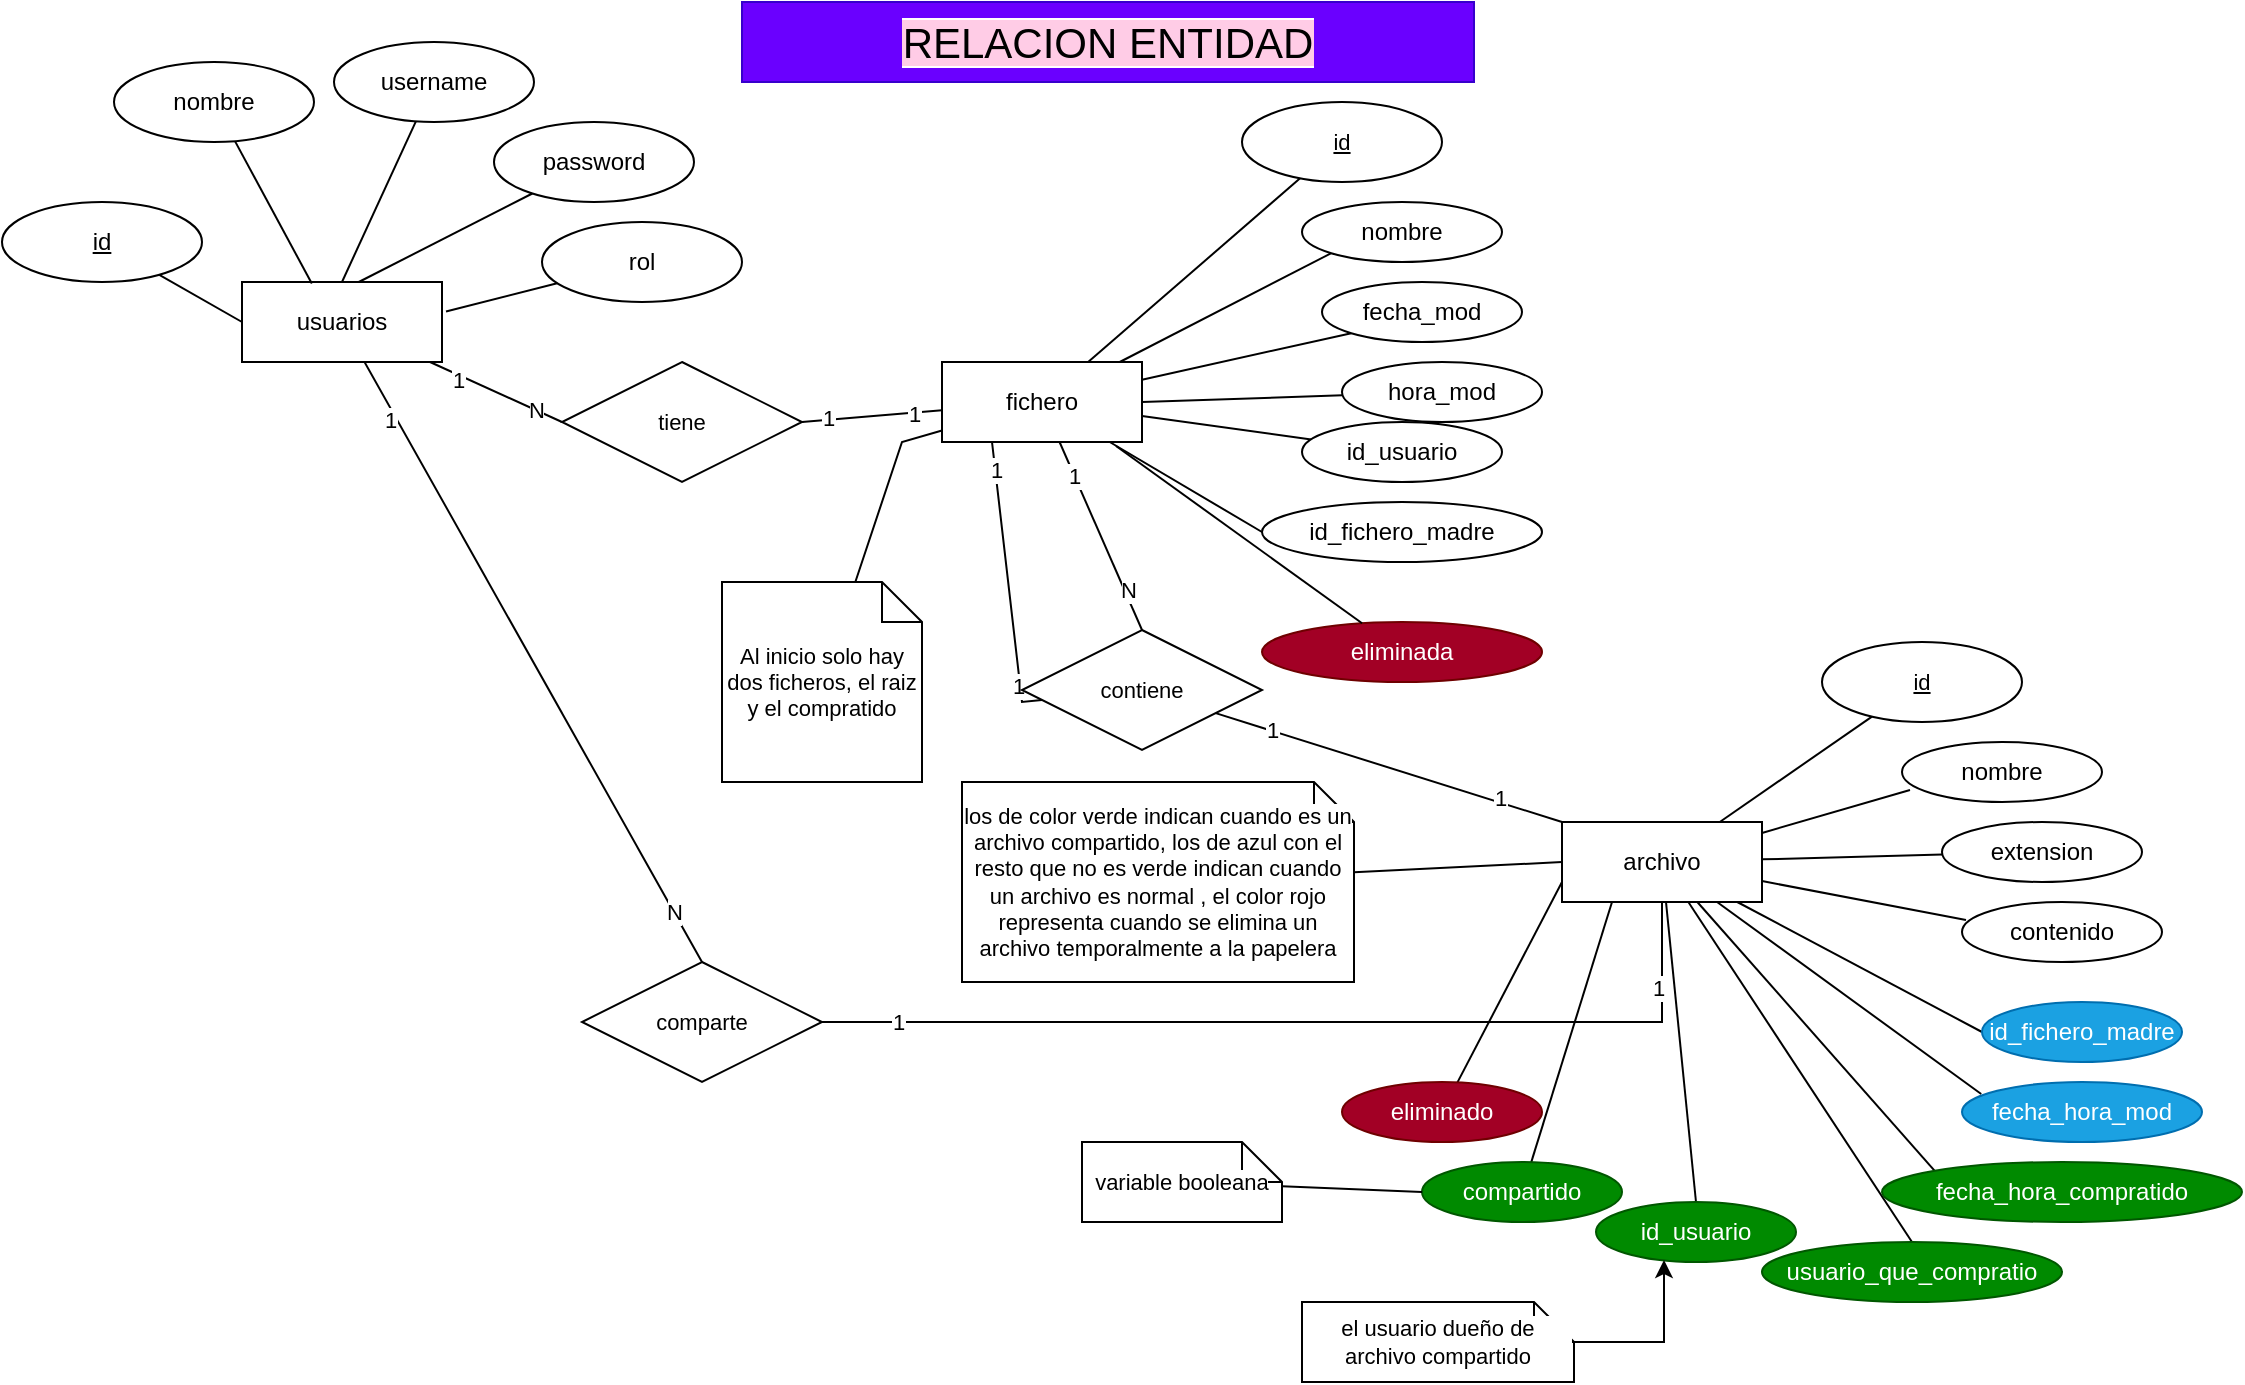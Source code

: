 <mxfile version="24.7.17">
  <diagram name="Página-1" id="OdMJWLsBd-fgAZnFYy_8">
    <mxGraphModel dx="880" dy="528" grid="1" gridSize="10" guides="1" tooltips="1" connect="1" arrows="1" fold="1" page="1" pageScale="1" pageWidth="1169" pageHeight="827" math="0" shadow="0">
      <root>
        <mxCell id="0" />
        <mxCell id="1" parent="0" />
        <mxCell id="4aN5ZkUHvWKxV1pP1XYh-63" style="edgeStyle=none;shape=connector;rounded=0;orthogonalLoop=1;jettySize=auto;html=1;entryX=0;entryY=0.5;entryDx=0;entryDy=0;strokeColor=default;align=center;verticalAlign=middle;fontFamily=Helvetica;fontSize=11;fontColor=default;labelBackgroundColor=default;endArrow=none;endFill=0;" parent="1" source="4aN5ZkUHvWKxV1pP1XYh-1" target="4aN5ZkUHvWKxV1pP1XYh-62" edge="1">
          <mxGeometry relative="1" as="geometry" />
        </mxCell>
        <mxCell id="4aN5ZkUHvWKxV1pP1XYh-65" value="1" style="edgeLabel;html=1;align=center;verticalAlign=middle;resizable=0;points=[];fontFamily=Helvetica;fontSize=11;fontColor=default;labelBackgroundColor=default;" parent="4aN5ZkUHvWKxV1pP1XYh-63" vertex="1" connectable="0">
          <mxGeometry x="-0.591" y="-3" relative="1" as="geometry">
            <mxPoint x="1" as="offset" />
          </mxGeometry>
        </mxCell>
        <mxCell id="4aN5ZkUHvWKxV1pP1XYh-66" value="N" style="edgeLabel;html=1;align=center;verticalAlign=middle;resizable=0;points=[];fontFamily=Helvetica;fontSize=11;fontColor=default;labelBackgroundColor=default;" parent="4aN5ZkUHvWKxV1pP1XYh-63" vertex="1" connectable="0">
          <mxGeometry x="0.604" y="1" relative="1" as="geometry">
            <mxPoint y="1" as="offset" />
          </mxGeometry>
        </mxCell>
        <mxCell id="4aN5ZkUHvWKxV1pP1XYh-77" style="edgeStyle=none;shape=connector;rounded=0;orthogonalLoop=1;jettySize=auto;html=1;entryX=0.5;entryY=0;entryDx=0;entryDy=0;strokeColor=default;align=center;verticalAlign=middle;fontFamily=Helvetica;fontSize=11;fontColor=default;labelBackgroundColor=default;endArrow=none;endFill=0;" parent="1" source="4aN5ZkUHvWKxV1pP1XYh-1" target="4aN5ZkUHvWKxV1pP1XYh-76" edge="1">
          <mxGeometry relative="1" as="geometry" />
        </mxCell>
        <mxCell id="4aN5ZkUHvWKxV1pP1XYh-79" value="1" style="edgeLabel;html=1;align=center;verticalAlign=middle;resizable=0;points=[];fontFamily=Helvetica;fontSize=11;fontColor=default;labelBackgroundColor=default;" parent="4aN5ZkUHvWKxV1pP1XYh-77" vertex="1" connectable="0">
          <mxGeometry x="-0.816" y="-3" relative="1" as="geometry">
            <mxPoint as="offset" />
          </mxGeometry>
        </mxCell>
        <mxCell id="4aN5ZkUHvWKxV1pP1XYh-80" value="N" style="edgeLabel;html=1;align=center;verticalAlign=middle;resizable=0;points=[];fontFamily=Helvetica;fontSize=11;fontColor=default;labelBackgroundColor=default;" parent="4aN5ZkUHvWKxV1pP1XYh-77" vertex="1" connectable="0">
          <mxGeometry x="0.834" relative="1" as="geometry">
            <mxPoint as="offset" />
          </mxGeometry>
        </mxCell>
        <mxCell id="4aN5ZkUHvWKxV1pP1XYh-1" value="usuarios" style="whiteSpace=wrap;html=1;align=center;" parent="1" vertex="1">
          <mxGeometry x="144" y="180" width="100" height="40" as="geometry" />
        </mxCell>
        <mxCell id="4aN5ZkUHvWKxV1pP1XYh-2" value="nombre" style="ellipse;whiteSpace=wrap;html=1;align=center;" parent="1" vertex="1">
          <mxGeometry x="80" y="70" width="100" height="40" as="geometry" />
        </mxCell>
        <mxCell id="4aN5ZkUHvWKxV1pP1XYh-6" style="rounded=0;orthogonalLoop=1;jettySize=auto;html=1;entryX=0;entryY=0.5;entryDx=0;entryDy=0;endArrow=none;endFill=0;" parent="1" source="4aN5ZkUHvWKxV1pP1XYh-3" target="4aN5ZkUHvWKxV1pP1XYh-1" edge="1">
          <mxGeometry relative="1" as="geometry" />
        </mxCell>
        <mxCell id="4aN5ZkUHvWKxV1pP1XYh-3" value="id" style="ellipse;whiteSpace=wrap;html=1;align=center;fontStyle=4;" parent="1" vertex="1">
          <mxGeometry x="24" y="140" width="100" height="40" as="geometry" />
        </mxCell>
        <mxCell id="4aN5ZkUHvWKxV1pP1XYh-4" value="password" style="ellipse;whiteSpace=wrap;html=1;align=center;" parent="1" vertex="1">
          <mxGeometry x="270" y="100" width="100" height="40" as="geometry" />
        </mxCell>
        <mxCell id="4aN5ZkUHvWKxV1pP1XYh-5" value="rol" style="ellipse;whiteSpace=wrap;html=1;align=center;" parent="1" vertex="1">
          <mxGeometry x="294" y="150" width="100" height="40" as="geometry" />
        </mxCell>
        <mxCell id="4aN5ZkUHvWKxV1pP1XYh-7" style="edgeStyle=none;shape=connector;rounded=0;orthogonalLoop=1;jettySize=auto;html=1;entryX=0.349;entryY=0.019;entryDx=0;entryDy=0;entryPerimeter=0;strokeColor=default;align=center;verticalAlign=middle;fontFamily=Helvetica;fontSize=11;fontColor=default;labelBackgroundColor=default;endArrow=none;endFill=0;" parent="1" source="4aN5ZkUHvWKxV1pP1XYh-2" target="4aN5ZkUHvWKxV1pP1XYh-1" edge="1">
          <mxGeometry relative="1" as="geometry" />
        </mxCell>
        <mxCell id="4aN5ZkUHvWKxV1pP1XYh-8" style="edgeStyle=none;shape=connector;rounded=0;orthogonalLoop=1;jettySize=auto;html=1;entryX=0.584;entryY=0;entryDx=0;entryDy=0;entryPerimeter=0;strokeColor=default;align=center;verticalAlign=middle;fontFamily=Helvetica;fontSize=11;fontColor=default;labelBackgroundColor=default;endArrow=none;endFill=0;" parent="1" source="4aN5ZkUHvWKxV1pP1XYh-4" target="4aN5ZkUHvWKxV1pP1XYh-1" edge="1">
          <mxGeometry relative="1" as="geometry" />
        </mxCell>
        <mxCell id="4aN5ZkUHvWKxV1pP1XYh-9" style="edgeStyle=none;shape=connector;rounded=0;orthogonalLoop=1;jettySize=auto;html=1;entryX=1.02;entryY=0.368;entryDx=0;entryDy=0;entryPerimeter=0;strokeColor=default;align=center;verticalAlign=middle;fontFamily=Helvetica;fontSize=11;fontColor=default;labelBackgroundColor=default;endArrow=none;endFill=0;" parent="1" source="4aN5ZkUHvWKxV1pP1XYh-5" target="4aN5ZkUHvWKxV1pP1XYh-1" edge="1">
          <mxGeometry relative="1" as="geometry" />
        </mxCell>
        <mxCell id="4aN5ZkUHvWKxV1pP1XYh-14" style="edgeStyle=none;shape=connector;rounded=0;orthogonalLoop=1;jettySize=auto;html=1;strokeColor=default;align=center;verticalAlign=middle;fontFamily=Helvetica;fontSize=11;fontColor=default;labelBackgroundColor=default;endArrow=none;endFill=0;" parent="1" source="4aN5ZkUHvWKxV1pP1XYh-10" target="4aN5ZkUHvWKxV1pP1XYh-11" edge="1">
          <mxGeometry relative="1" as="geometry" />
        </mxCell>
        <mxCell id="4aN5ZkUHvWKxV1pP1XYh-15" style="edgeStyle=none;shape=connector;rounded=0;orthogonalLoop=1;jettySize=auto;html=1;entryX=0;entryY=1;entryDx=0;entryDy=0;strokeColor=default;align=center;verticalAlign=middle;fontFamily=Helvetica;fontSize=11;fontColor=default;labelBackgroundColor=default;endArrow=none;endFill=0;" parent="1" source="4aN5ZkUHvWKxV1pP1XYh-10" target="4aN5ZkUHvWKxV1pP1XYh-12" edge="1">
          <mxGeometry relative="1" as="geometry" />
        </mxCell>
        <mxCell id="4aN5ZkUHvWKxV1pP1XYh-16" style="edgeStyle=none;shape=connector;rounded=0;orthogonalLoop=1;jettySize=auto;html=1;entryX=0;entryY=1;entryDx=0;entryDy=0;strokeColor=default;align=center;verticalAlign=middle;fontFamily=Helvetica;fontSize=11;fontColor=default;labelBackgroundColor=default;endArrow=none;endFill=0;" parent="1" source="4aN5ZkUHvWKxV1pP1XYh-10" target="4aN5ZkUHvWKxV1pP1XYh-13" edge="1">
          <mxGeometry relative="1" as="geometry" />
        </mxCell>
        <mxCell id="4aN5ZkUHvWKxV1pP1XYh-19" style="edgeStyle=none;shape=connector;rounded=0;orthogonalLoop=1;jettySize=auto;html=1;strokeColor=default;align=center;verticalAlign=middle;fontFamily=Helvetica;fontSize=11;fontColor=default;labelBackgroundColor=default;endArrow=none;endFill=0;" parent="1" source="4aN5ZkUHvWKxV1pP1XYh-10" target="4aN5ZkUHvWKxV1pP1XYh-18" edge="1">
          <mxGeometry relative="1" as="geometry" />
        </mxCell>
        <mxCell id="4aN5ZkUHvWKxV1pP1XYh-53" style="edgeStyle=none;shape=connector;rounded=0;orthogonalLoop=1;jettySize=auto;html=1;entryX=0;entryY=0.5;entryDx=0;entryDy=0;strokeColor=default;align=center;verticalAlign=middle;fontFamily=Helvetica;fontSize=11;fontColor=default;labelBackgroundColor=default;endArrow=none;endFill=0;" parent="1" source="4aN5ZkUHvWKxV1pP1XYh-10" target="4aN5ZkUHvWKxV1pP1XYh-52" edge="1">
          <mxGeometry relative="1" as="geometry" />
        </mxCell>
        <mxCell id="4aN5ZkUHvWKxV1pP1XYh-64" style="edgeStyle=none;shape=connector;rounded=0;orthogonalLoop=1;jettySize=auto;html=1;entryX=1;entryY=0.5;entryDx=0;entryDy=0;strokeColor=default;align=center;verticalAlign=middle;fontFamily=Helvetica;fontSize=11;fontColor=default;labelBackgroundColor=default;endArrow=none;endFill=0;" parent="1" source="4aN5ZkUHvWKxV1pP1XYh-10" target="4aN5ZkUHvWKxV1pP1XYh-62" edge="1">
          <mxGeometry relative="1" as="geometry" />
        </mxCell>
        <mxCell id="4aN5ZkUHvWKxV1pP1XYh-67" value="1" style="edgeLabel;html=1;align=center;verticalAlign=middle;resizable=0;points=[];fontFamily=Helvetica;fontSize=11;fontColor=default;labelBackgroundColor=default;" parent="4aN5ZkUHvWKxV1pP1XYh-64" vertex="1" connectable="0">
          <mxGeometry x="-0.602" relative="1" as="geometry">
            <mxPoint as="offset" />
          </mxGeometry>
        </mxCell>
        <mxCell id="4aN5ZkUHvWKxV1pP1XYh-68" value="1" style="edgeLabel;html=1;align=center;verticalAlign=middle;resizable=0;points=[];fontFamily=Helvetica;fontSize=11;fontColor=default;labelBackgroundColor=default;" parent="4aN5ZkUHvWKxV1pP1XYh-64" vertex="1" connectable="0">
          <mxGeometry x="0.635" y="-1" relative="1" as="geometry">
            <mxPoint as="offset" />
          </mxGeometry>
        </mxCell>
        <mxCell id="4aN5ZkUHvWKxV1pP1XYh-70" style="edgeStyle=none;shape=connector;rounded=0;orthogonalLoop=1;jettySize=auto;html=1;entryX=0.5;entryY=0;entryDx=0;entryDy=0;strokeColor=default;align=center;verticalAlign=middle;fontFamily=Helvetica;fontSize=11;fontColor=default;labelBackgroundColor=default;endArrow=none;endFill=0;" parent="1" source="4aN5ZkUHvWKxV1pP1XYh-10" target="4aN5ZkUHvWKxV1pP1XYh-69" edge="1">
          <mxGeometry relative="1" as="geometry" />
        </mxCell>
        <mxCell id="4aN5ZkUHvWKxV1pP1XYh-72" value="1" style="edgeLabel;html=1;align=center;verticalAlign=middle;resizable=0;points=[];fontFamily=Helvetica;fontSize=11;fontColor=default;labelBackgroundColor=default;" parent="4aN5ZkUHvWKxV1pP1XYh-70" vertex="1" connectable="0">
          <mxGeometry x="-0.653" y="-1" relative="1" as="geometry">
            <mxPoint x="1" as="offset" />
          </mxGeometry>
        </mxCell>
        <mxCell id="4aN5ZkUHvWKxV1pP1XYh-73" value="N" style="edgeLabel;html=1;align=center;verticalAlign=middle;resizable=0;points=[];fontFamily=Helvetica;fontSize=11;fontColor=default;labelBackgroundColor=default;" parent="4aN5ZkUHvWKxV1pP1XYh-70" vertex="1" connectable="0">
          <mxGeometry x="0.574" y="2" relative="1" as="geometry">
            <mxPoint as="offset" />
          </mxGeometry>
        </mxCell>
        <mxCell id="4aN5ZkUHvWKxV1pP1XYh-10" value="fichero" style="whiteSpace=wrap;html=1;align=center;" parent="1" vertex="1">
          <mxGeometry x="494" y="220" width="100" height="40" as="geometry" />
        </mxCell>
        <mxCell id="4aN5ZkUHvWKxV1pP1XYh-11" value="id" style="ellipse;whiteSpace=wrap;html=1;align=center;fontStyle=4;fontFamily=Helvetica;fontSize=11;fontColor=default;labelBackgroundColor=default;" parent="1" vertex="1">
          <mxGeometry x="644" y="90" width="100" height="40" as="geometry" />
        </mxCell>
        <mxCell id="4aN5ZkUHvWKxV1pP1XYh-12" value="nombre" style="ellipse;whiteSpace=wrap;html=1;align=center;" parent="1" vertex="1">
          <mxGeometry x="674" y="140" width="100" height="30" as="geometry" />
        </mxCell>
        <mxCell id="4aN5ZkUHvWKxV1pP1XYh-13" value="fecha_mod" style="ellipse;whiteSpace=wrap;html=1;align=center;" parent="1" vertex="1">
          <mxGeometry x="684" y="180" width="100" height="30" as="geometry" />
        </mxCell>
        <mxCell id="4aN5ZkUHvWKxV1pP1XYh-22" style="edgeStyle=none;shape=connector;rounded=0;orthogonalLoop=1;jettySize=auto;html=1;strokeColor=default;align=center;verticalAlign=middle;fontFamily=Helvetica;fontSize=11;fontColor=default;labelBackgroundColor=default;endArrow=none;endFill=0;" parent="1" source="4aN5ZkUHvWKxV1pP1XYh-17" target="4aN5ZkUHvWKxV1pP1XYh-20" edge="1">
          <mxGeometry relative="1" as="geometry" />
        </mxCell>
        <mxCell id="4aN5ZkUHvWKxV1pP1XYh-29" style="edgeStyle=none;shape=connector;rounded=0;orthogonalLoop=1;jettySize=auto;html=1;entryX=0;entryY=0.5;entryDx=0;entryDy=0;strokeColor=default;align=center;verticalAlign=middle;fontFamily=Helvetica;fontSize=11;fontColor=default;labelBackgroundColor=default;endArrow=none;endFill=0;" parent="1" source="4aN5ZkUHvWKxV1pP1XYh-17" target="4aN5ZkUHvWKxV1pP1XYh-28" edge="1">
          <mxGeometry relative="1" as="geometry" />
        </mxCell>
        <mxCell id="4aN5ZkUHvWKxV1pP1XYh-55" style="edgeStyle=none;shape=connector;rounded=0;orthogonalLoop=1;jettySize=auto;html=1;entryX=0;entryY=0;entryDx=0;entryDy=0;strokeColor=default;align=center;verticalAlign=middle;fontFamily=Helvetica;fontSize=11;fontColor=default;labelBackgroundColor=default;endArrow=none;endFill=0;" parent="1" source="4aN5ZkUHvWKxV1pP1XYh-17" target="4aN5ZkUHvWKxV1pP1XYh-54" edge="1">
          <mxGeometry relative="1" as="geometry" />
        </mxCell>
        <mxCell id="4aN5ZkUHvWKxV1pP1XYh-57" style="edgeStyle=none;shape=connector;rounded=0;orthogonalLoop=1;jettySize=auto;html=1;entryX=0.5;entryY=0;entryDx=0;entryDy=0;strokeColor=default;align=center;verticalAlign=middle;fontFamily=Helvetica;fontSize=11;fontColor=default;labelBackgroundColor=default;endArrow=none;endFill=0;" parent="1" source="4aN5ZkUHvWKxV1pP1XYh-17" target="4aN5ZkUHvWKxV1pP1XYh-56" edge="1">
          <mxGeometry relative="1" as="geometry" />
        </mxCell>
        <mxCell id="4aN5ZkUHvWKxV1pP1XYh-59" style="edgeStyle=none;shape=connector;rounded=0;orthogonalLoop=1;jettySize=auto;html=1;entryX=0.5;entryY=0;entryDx=0;entryDy=0;strokeColor=default;align=center;verticalAlign=middle;fontFamily=Helvetica;fontSize=11;fontColor=default;labelBackgroundColor=default;endArrow=none;endFill=0;" parent="1" source="4aN5ZkUHvWKxV1pP1XYh-17" target="4aN5ZkUHvWKxV1pP1XYh-58" edge="1">
          <mxGeometry relative="1" as="geometry" />
        </mxCell>
        <mxCell id="4aN5ZkUHvWKxV1pP1XYh-17" value="archivo" style="whiteSpace=wrap;html=1;align=center;" parent="1" vertex="1">
          <mxGeometry x="804" y="450" width="100" height="40" as="geometry" />
        </mxCell>
        <mxCell id="4aN5ZkUHvWKxV1pP1XYh-18" value="id_usuario" style="ellipse;whiteSpace=wrap;html=1;align=center;" parent="1" vertex="1">
          <mxGeometry x="674" y="250" width="100" height="30" as="geometry" />
        </mxCell>
        <mxCell id="4aN5ZkUHvWKxV1pP1XYh-20" value="id" style="ellipse;whiteSpace=wrap;html=1;align=center;fontStyle=4;fontFamily=Helvetica;fontSize=11;fontColor=default;labelBackgroundColor=default;" parent="1" vertex="1">
          <mxGeometry x="934" y="360" width="100" height="40" as="geometry" />
        </mxCell>
        <mxCell id="4aN5ZkUHvWKxV1pP1XYh-21" value="nombre" style="ellipse;whiteSpace=wrap;html=1;align=center;" parent="1" vertex="1">
          <mxGeometry x="974" y="410" width="100" height="30" as="geometry" />
        </mxCell>
        <mxCell id="4aN5ZkUHvWKxV1pP1XYh-23" style="edgeStyle=none;shape=connector;rounded=0;orthogonalLoop=1;jettySize=auto;html=1;entryX=0.04;entryY=0.8;entryDx=0;entryDy=0;entryPerimeter=0;strokeColor=default;align=center;verticalAlign=middle;fontFamily=Helvetica;fontSize=11;fontColor=default;labelBackgroundColor=default;endArrow=none;endFill=0;" parent="1" source="4aN5ZkUHvWKxV1pP1XYh-17" target="4aN5ZkUHvWKxV1pP1XYh-21" edge="1">
          <mxGeometry relative="1" as="geometry" />
        </mxCell>
        <mxCell id="4aN5ZkUHvWKxV1pP1XYh-25" style="edgeStyle=none;shape=connector;rounded=0;orthogonalLoop=1;jettySize=auto;html=1;strokeColor=default;align=center;verticalAlign=middle;fontFamily=Helvetica;fontSize=11;fontColor=default;labelBackgroundColor=default;endArrow=none;endFill=0;" parent="1" source="4aN5ZkUHvWKxV1pP1XYh-24" target="4aN5ZkUHvWKxV1pP1XYh-17" edge="1">
          <mxGeometry relative="1" as="geometry" />
        </mxCell>
        <mxCell id="4aN5ZkUHvWKxV1pP1XYh-24" value="extension" style="ellipse;whiteSpace=wrap;html=1;align=center;" parent="1" vertex="1">
          <mxGeometry x="994" y="450" width="100" height="30" as="geometry" />
        </mxCell>
        <mxCell id="4aN5ZkUHvWKxV1pP1XYh-26" value="contenido" style="ellipse;whiteSpace=wrap;html=1;align=center;" parent="1" vertex="1">
          <mxGeometry x="1004" y="490" width="100" height="30" as="geometry" />
        </mxCell>
        <mxCell id="4aN5ZkUHvWKxV1pP1XYh-27" style="edgeStyle=none;shape=connector;rounded=0;orthogonalLoop=1;jettySize=auto;html=1;entryX=0.02;entryY=0.3;entryDx=0;entryDy=0;entryPerimeter=0;strokeColor=default;align=center;verticalAlign=middle;fontFamily=Helvetica;fontSize=11;fontColor=default;labelBackgroundColor=default;endArrow=none;endFill=0;" parent="1" source="4aN5ZkUHvWKxV1pP1XYh-17" target="4aN5ZkUHvWKxV1pP1XYh-26" edge="1">
          <mxGeometry relative="1" as="geometry" />
        </mxCell>
        <mxCell id="4aN5ZkUHvWKxV1pP1XYh-28" value="id_fichero_madre" style="ellipse;whiteSpace=wrap;html=1;align=center;fillColor=#1ba1e2;fontColor=#ffffff;strokeColor=#006EAF;" parent="1" vertex="1">
          <mxGeometry x="1014" y="540" width="100" height="30" as="geometry" />
        </mxCell>
        <mxCell id="4aN5ZkUHvWKxV1pP1XYh-30" value="fecha_hora_mod" style="ellipse;whiteSpace=wrap;html=1;align=center;fillColor=#1ba1e2;fontColor=#ffffff;strokeColor=#006EAF;" parent="1" vertex="1">
          <mxGeometry x="1004" y="580" width="120" height="30" as="geometry" />
        </mxCell>
        <mxCell id="4aN5ZkUHvWKxV1pP1XYh-31" style="edgeStyle=none;shape=connector;rounded=0;orthogonalLoop=1;jettySize=auto;html=1;entryX=0.08;entryY=0.2;entryDx=0;entryDy=0;entryPerimeter=0;strokeColor=default;align=center;verticalAlign=middle;fontFamily=Helvetica;fontSize=11;fontColor=default;labelBackgroundColor=default;endArrow=none;endFill=0;" parent="1" source="4aN5ZkUHvWKxV1pP1XYh-17" target="4aN5ZkUHvWKxV1pP1XYh-30" edge="1">
          <mxGeometry relative="1" as="geometry" />
        </mxCell>
        <mxCell id="4aN5ZkUHvWKxV1pP1XYh-32" value="Al inicio solo hay dos ficheros, el raiz y el compratido" style="shape=note;size=20;whiteSpace=wrap;html=1;fontFamily=Helvetica;fontSize=11;fontColor=default;labelBackgroundColor=default;" parent="1" vertex="1">
          <mxGeometry x="384" y="330" width="100" height="100" as="geometry" />
        </mxCell>
        <mxCell id="4aN5ZkUHvWKxV1pP1XYh-34" style="edgeStyle=none;shape=connector;rounded=0;orthogonalLoop=1;jettySize=auto;html=1;strokeColor=default;align=center;verticalAlign=middle;fontFamily=Helvetica;fontSize=11;fontColor=default;labelBackgroundColor=default;endArrow=none;endFill=0;" parent="1" source="4aN5ZkUHvWKxV1pP1XYh-10" target="4aN5ZkUHvWKxV1pP1XYh-32" edge="1">
          <mxGeometry relative="1" as="geometry">
            <Array as="points">
              <mxPoint x="474" y="260" />
            </Array>
          </mxGeometry>
        </mxCell>
        <mxCell id="4aN5ZkUHvWKxV1pP1XYh-52" value="id_fichero_madre" style="ellipse;whiteSpace=wrap;html=1;align=center;" parent="1" vertex="1">
          <mxGeometry x="654" y="290" width="140" height="30" as="geometry" />
        </mxCell>
        <mxCell id="4aN5ZkUHvWKxV1pP1XYh-54" value="fecha_hora_compratido" style="ellipse;whiteSpace=wrap;html=1;align=center;fillColor=#008a00;fontColor=#ffffff;strokeColor=#005700;" parent="1" vertex="1">
          <mxGeometry x="964" y="620" width="180" height="30" as="geometry" />
        </mxCell>
        <mxCell id="4aN5ZkUHvWKxV1pP1XYh-56" value="usuario_que_compratio" style="ellipse;whiteSpace=wrap;html=1;align=center;fillColor=#008a00;fontColor=#ffffff;strokeColor=#005700;" parent="1" vertex="1">
          <mxGeometry x="904" y="660" width="150" height="30" as="geometry" />
        </mxCell>
        <mxCell id="4aN5ZkUHvWKxV1pP1XYh-58" value="id_usuario" style="ellipse;whiteSpace=wrap;html=1;align=center;fillColor=#008a00;fontColor=#ffffff;strokeColor=#005700;" parent="1" vertex="1">
          <mxGeometry x="821" y="640" width="100" height="30" as="geometry" />
        </mxCell>
        <mxCell id="4aN5ZkUHvWKxV1pP1XYh-61" style="edgeStyle=none;shape=connector;rounded=0;orthogonalLoop=1;jettySize=auto;html=1;entryX=0;entryY=0.5;entryDx=0;entryDy=0;strokeColor=default;align=center;verticalAlign=middle;fontFamily=Helvetica;fontSize=11;fontColor=default;labelBackgroundColor=default;endArrow=none;endFill=0;" parent="1" source="4aN5ZkUHvWKxV1pP1XYh-60" target="4aN5ZkUHvWKxV1pP1XYh-17" edge="1">
          <mxGeometry relative="1" as="geometry" />
        </mxCell>
        <mxCell id="4aN5ZkUHvWKxV1pP1XYh-60" value="los de color verde indican cuando es un archivo compartido, los de azul con el resto que no es verde indican cuando un archivo es normal , el color rojo representa cuando se elimina un archivo temporalmente a la papelera" style="shape=note;size=20;whiteSpace=wrap;html=1;fontFamily=Helvetica;fontSize=11;fontColor=default;labelBackgroundColor=default;" parent="1" vertex="1">
          <mxGeometry x="504" y="430" width="196" height="100" as="geometry" />
        </mxCell>
        <mxCell id="4aN5ZkUHvWKxV1pP1XYh-62" value="tiene" style="shape=rhombus;perimeter=rhombusPerimeter;whiteSpace=wrap;html=1;align=center;fontFamily=Helvetica;fontSize=11;fontColor=default;labelBackgroundColor=default;" parent="1" vertex="1">
          <mxGeometry x="304" y="220" width="120" height="60" as="geometry" />
        </mxCell>
        <mxCell id="4aN5ZkUHvWKxV1pP1XYh-71" style="edgeStyle=none;shape=connector;rounded=0;orthogonalLoop=1;jettySize=auto;html=1;entryX=0;entryY=0;entryDx=0;entryDy=0;strokeColor=default;align=center;verticalAlign=middle;fontFamily=Helvetica;fontSize=11;fontColor=default;labelBackgroundColor=default;endArrow=none;endFill=0;" parent="1" source="4aN5ZkUHvWKxV1pP1XYh-69" target="4aN5ZkUHvWKxV1pP1XYh-17" edge="1">
          <mxGeometry relative="1" as="geometry" />
        </mxCell>
        <mxCell id="4aN5ZkUHvWKxV1pP1XYh-74" value="1" style="edgeLabel;html=1;align=center;verticalAlign=middle;resizable=0;points=[];fontFamily=Helvetica;fontSize=11;fontColor=default;labelBackgroundColor=default;" parent="4aN5ZkUHvWKxV1pP1XYh-71" vertex="1" connectable="0">
          <mxGeometry x="0.638" y="1" relative="1" as="geometry">
            <mxPoint y="-1" as="offset" />
          </mxGeometry>
        </mxCell>
        <mxCell id="4aN5ZkUHvWKxV1pP1XYh-75" value="1" style="edgeLabel;html=1;align=center;verticalAlign=middle;resizable=0;points=[];fontFamily=Helvetica;fontSize=11;fontColor=default;labelBackgroundColor=default;" parent="4aN5ZkUHvWKxV1pP1XYh-71" vertex="1" connectable="0">
          <mxGeometry x="-0.678" y="1" relative="1" as="geometry">
            <mxPoint as="offset" />
          </mxGeometry>
        </mxCell>
        <mxCell id="4aN5ZkUHvWKxV1pP1XYh-88" style="edgeStyle=none;shape=connector;rounded=0;orthogonalLoop=1;jettySize=auto;html=1;entryX=0.25;entryY=1;entryDx=0;entryDy=0;strokeColor=default;align=center;verticalAlign=middle;fontFamily=Helvetica;fontSize=11;fontColor=default;labelBackgroundColor=default;endArrow=none;endFill=0;" parent="1" source="4aN5ZkUHvWKxV1pP1XYh-69" target="4aN5ZkUHvWKxV1pP1XYh-10" edge="1">
          <mxGeometry relative="1" as="geometry">
            <Array as="points">
              <mxPoint x="534" y="390" />
            </Array>
          </mxGeometry>
        </mxCell>
        <mxCell id="4aN5ZkUHvWKxV1pP1XYh-89" value="1" style="edgeLabel;html=1;align=center;verticalAlign=middle;resizable=0;points=[];fontFamily=Helvetica;fontSize=11;fontColor=default;labelBackgroundColor=default;" parent="4aN5ZkUHvWKxV1pP1XYh-88" vertex="1" connectable="0">
          <mxGeometry x="0.801" relative="1" as="geometry">
            <mxPoint as="offset" />
          </mxGeometry>
        </mxCell>
        <mxCell id="4aN5ZkUHvWKxV1pP1XYh-90" value="1" style="edgeLabel;html=1;align=center;verticalAlign=middle;resizable=0;points=[];fontFamily=Helvetica;fontSize=11;fontColor=default;labelBackgroundColor=default;" parent="4aN5ZkUHvWKxV1pP1XYh-88" vertex="1" connectable="0">
          <mxGeometry x="-0.743" y="1" relative="1" as="geometry">
            <mxPoint as="offset" />
          </mxGeometry>
        </mxCell>
        <mxCell id="4aN5ZkUHvWKxV1pP1XYh-69" value="contiene" style="shape=rhombus;perimeter=rhombusPerimeter;whiteSpace=wrap;html=1;align=center;fontFamily=Helvetica;fontSize=11;fontColor=default;labelBackgroundColor=default;" parent="1" vertex="1">
          <mxGeometry x="534" y="354" width="120" height="60" as="geometry" />
        </mxCell>
        <mxCell id="4aN5ZkUHvWKxV1pP1XYh-78" style="edgeStyle=orthogonalEdgeStyle;shape=connector;rounded=0;orthogonalLoop=1;jettySize=auto;html=1;entryX=0.5;entryY=1;entryDx=0;entryDy=0;strokeColor=default;align=center;verticalAlign=middle;fontFamily=Helvetica;fontSize=11;fontColor=default;labelBackgroundColor=default;endArrow=none;endFill=0;" parent="1" source="4aN5ZkUHvWKxV1pP1XYh-76" target="4aN5ZkUHvWKxV1pP1XYh-17" edge="1">
          <mxGeometry relative="1" as="geometry" />
        </mxCell>
        <mxCell id="4aN5ZkUHvWKxV1pP1XYh-81" value="1" style="edgeLabel;html=1;align=center;verticalAlign=middle;resizable=0;points=[];fontFamily=Helvetica;fontSize=11;fontColor=default;labelBackgroundColor=default;" parent="4aN5ZkUHvWKxV1pP1XYh-78" vertex="1" connectable="0">
          <mxGeometry x="-0.842" relative="1" as="geometry">
            <mxPoint as="offset" />
          </mxGeometry>
        </mxCell>
        <mxCell id="4aN5ZkUHvWKxV1pP1XYh-82" value="1" style="edgeLabel;html=1;align=center;verticalAlign=middle;resizable=0;points=[];fontFamily=Helvetica;fontSize=11;fontColor=default;labelBackgroundColor=default;" parent="4aN5ZkUHvWKxV1pP1XYh-78" vertex="1" connectable="0">
          <mxGeometry x="0.825" y="2" relative="1" as="geometry">
            <mxPoint y="1" as="offset" />
          </mxGeometry>
        </mxCell>
        <mxCell id="4aN5ZkUHvWKxV1pP1XYh-76" value="comparte" style="shape=rhombus;perimeter=rhombusPerimeter;whiteSpace=wrap;html=1;align=center;fontFamily=Helvetica;fontSize=11;fontColor=default;labelBackgroundColor=default;" parent="1" vertex="1">
          <mxGeometry x="314" y="520" width="120" height="60" as="geometry" />
        </mxCell>
        <mxCell id="4aN5ZkUHvWKxV1pP1XYh-84" style="edgeStyle=none;shape=connector;rounded=0;orthogonalLoop=1;jettySize=auto;html=1;entryX=0.25;entryY=1;entryDx=0;entryDy=0;strokeColor=default;align=center;verticalAlign=middle;fontFamily=Helvetica;fontSize=11;fontColor=default;labelBackgroundColor=default;endArrow=none;endFill=0;" parent="1" source="4aN5ZkUHvWKxV1pP1XYh-83" target="4aN5ZkUHvWKxV1pP1XYh-17" edge="1">
          <mxGeometry relative="1" as="geometry" />
        </mxCell>
        <mxCell id="4aN5ZkUHvWKxV1pP1XYh-83" value="compartido" style="ellipse;whiteSpace=wrap;html=1;align=center;fillColor=#008a00;fontColor=#ffffff;strokeColor=#005700;" parent="1" vertex="1">
          <mxGeometry x="734" y="620" width="100" height="30" as="geometry" />
        </mxCell>
        <mxCell id="4aN5ZkUHvWKxV1pP1XYh-87" style="edgeStyle=none;shape=connector;rounded=0;orthogonalLoop=1;jettySize=auto;html=1;entryX=0;entryY=0.5;entryDx=0;entryDy=0;strokeColor=default;align=center;verticalAlign=middle;fontFamily=Helvetica;fontSize=11;fontColor=default;labelBackgroundColor=default;endArrow=none;endFill=0;" parent="1" source="4aN5ZkUHvWKxV1pP1XYh-85" target="4aN5ZkUHvWKxV1pP1XYh-83" edge="1">
          <mxGeometry relative="1" as="geometry" />
        </mxCell>
        <mxCell id="4aN5ZkUHvWKxV1pP1XYh-85" value="variable booleana" style="shape=note;size=20;whiteSpace=wrap;html=1;fontFamily=Helvetica;fontSize=11;fontColor=default;labelBackgroundColor=default;" parent="1" vertex="1">
          <mxGeometry x="564" y="610" width="100" height="40" as="geometry" />
        </mxCell>
        <mxCell id="4aN5ZkUHvWKxV1pP1XYh-91" value="&lt;font color=&quot;#000000&quot; style=&quot;font-size: 21px; background-color: rgb(255, 204, 230);&quot;&gt;RELACION ENTIDAD&lt;/font&gt;" style="whiteSpace=wrap;html=1;align=center;fontFamily=Helvetica;fontSize=11;fontColor=#ffffff;labelBackgroundColor=default;fillColor=#6a00ff;strokeColor=#3700CC;" parent="1" vertex="1">
          <mxGeometry x="394" y="40" width="366" height="40" as="geometry" />
        </mxCell>
        <mxCell id="4aN5ZkUHvWKxV1pP1XYh-93" style="edgeStyle=none;shape=connector;rounded=0;orthogonalLoop=1;jettySize=auto;html=1;entryX=0.5;entryY=0;entryDx=0;entryDy=0;strokeColor=default;align=center;verticalAlign=middle;fontFamily=Helvetica;fontSize=11;fontColor=default;labelBackgroundColor=default;endArrow=none;endFill=0;" parent="1" source="4aN5ZkUHvWKxV1pP1XYh-92" target="4aN5ZkUHvWKxV1pP1XYh-1" edge="1">
          <mxGeometry relative="1" as="geometry" />
        </mxCell>
        <mxCell id="4aN5ZkUHvWKxV1pP1XYh-92" value="username" style="ellipse;whiteSpace=wrap;html=1;align=center;" parent="1" vertex="1">
          <mxGeometry x="190" y="60" width="100" height="40" as="geometry" />
        </mxCell>
        <mxCell id="FJeQP1LHfxYJwPZ98O4v-3" style="rounded=0;orthogonalLoop=1;jettySize=auto;html=1;entryX=1;entryY=0.5;entryDx=0;entryDy=0;endArrow=none;endFill=0;" parent="1" source="FJeQP1LHfxYJwPZ98O4v-1" target="4aN5ZkUHvWKxV1pP1XYh-10" edge="1">
          <mxGeometry relative="1" as="geometry" />
        </mxCell>
        <mxCell id="FJeQP1LHfxYJwPZ98O4v-1" value="hora_mod" style="ellipse;whiteSpace=wrap;html=1;align=center;" parent="1" vertex="1">
          <mxGeometry x="694" y="220" width="100" height="30" as="geometry" />
        </mxCell>
        <mxCell id="FJeQP1LHfxYJwPZ98O4v-4" value="el usuario dueño de archivo compartido" style="shape=note;size=20;whiteSpace=wrap;html=1;fontFamily=Helvetica;fontSize=11;fontColor=default;labelBackgroundColor=default;" parent="1" vertex="1">
          <mxGeometry x="674" y="690" width="136" height="40" as="geometry" />
        </mxCell>
        <mxCell id="FJeQP1LHfxYJwPZ98O4v-5" style="edgeStyle=orthogonalEdgeStyle;rounded=0;orthogonalLoop=1;jettySize=auto;html=1;entryX=0.34;entryY=0.967;entryDx=0;entryDy=0;entryPerimeter=0;" parent="1" source="FJeQP1LHfxYJwPZ98O4v-4" target="4aN5ZkUHvWKxV1pP1XYh-58" edge="1">
          <mxGeometry relative="1" as="geometry" />
        </mxCell>
        <mxCell id="6yw_sFO7ZgrAmNvqeiK9-1" value="eliminada" style="ellipse;whiteSpace=wrap;html=1;align=center;fillColor=#a20025;fontColor=#ffffff;strokeColor=#6F0000;" vertex="1" parent="1">
          <mxGeometry x="654" y="350" width="140" height="30" as="geometry" />
        </mxCell>
        <mxCell id="6yw_sFO7ZgrAmNvqeiK9-2" style="rounded=0;orthogonalLoop=1;jettySize=auto;html=1;entryX=0.87;entryY=1.05;entryDx=0;entryDy=0;entryPerimeter=0;endArrow=none;endFill=0;" edge="1" parent="1" source="6yw_sFO7ZgrAmNvqeiK9-1" target="4aN5ZkUHvWKxV1pP1XYh-10">
          <mxGeometry relative="1" as="geometry" />
        </mxCell>
        <mxCell id="6yw_sFO7ZgrAmNvqeiK9-4" style="rounded=0;orthogonalLoop=1;jettySize=auto;html=1;entryX=0;entryY=0.75;entryDx=0;entryDy=0;endArrow=none;endFill=0;" edge="1" parent="1" source="6yw_sFO7ZgrAmNvqeiK9-3" target="4aN5ZkUHvWKxV1pP1XYh-17">
          <mxGeometry relative="1" as="geometry" />
        </mxCell>
        <mxCell id="6yw_sFO7ZgrAmNvqeiK9-3" value="eliminado" style="ellipse;whiteSpace=wrap;html=1;align=center;fillColor=#a20025;fontColor=#ffffff;strokeColor=#6F0000;" vertex="1" parent="1">
          <mxGeometry x="694" y="580" width="100" height="30" as="geometry" />
        </mxCell>
      </root>
    </mxGraphModel>
  </diagram>
</mxfile>
